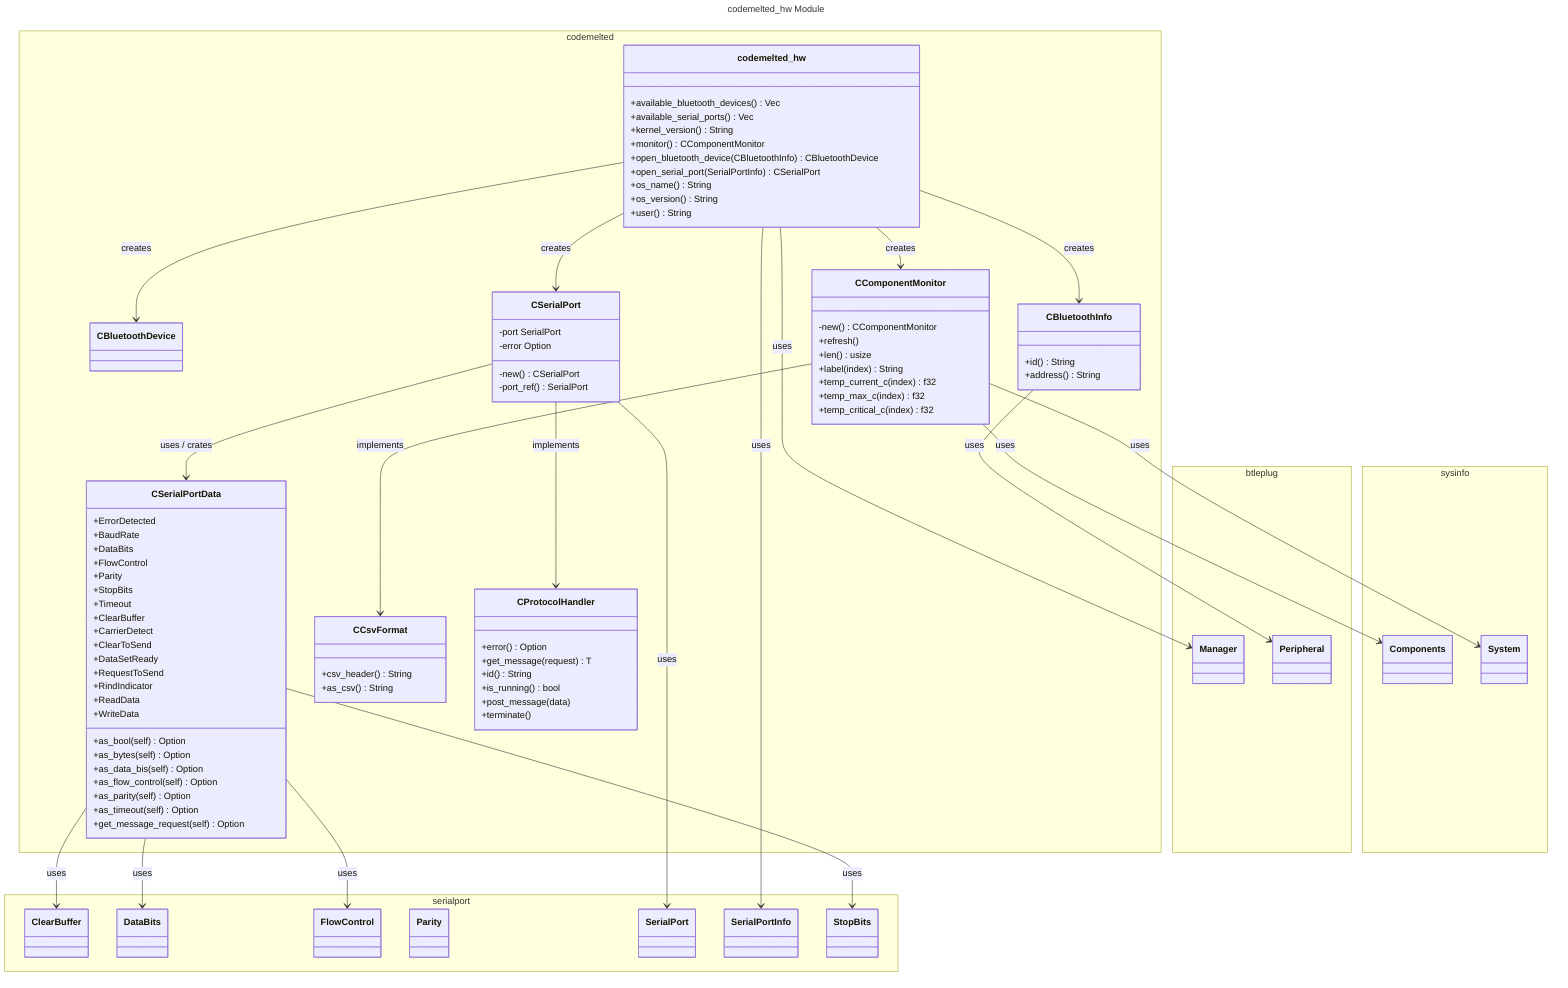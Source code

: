 ---
title: codemelted_hw Module
---
classDiagram
  direction TB
  namespace codemelted {
    class codemelted_hw {
      +available_bluetooth_devices() Vec
      +available_serial_ports() Vec
      +kernel_version() String
      +monitor() CComponentMonitor
      +open_bluetooth_device(CBluetoothInfo) CBluetoothDevice
      +open_serial_port(SerialPortInfo) CSerialPort
      +os_name() String
      +os_version() String
      +user() String
    }
    class CBluetoothDevice {

    }
    class CBluetoothInfo {
      +id() String
      +address() String
    }
    class CComponentMonitor {
      -new() CComponentMonitor
      +refresh()
      +len() usize
      +label(index) String
      +temp_current_c(index) f32
      +temp_max_c(index) f32
      +temp_critical_c(index) f32
    }
    class CSerialPortData {
      +ErrorDetected
      +BaudRate
      +DataBits
      +FlowControl
      +Parity
      +StopBits
      +Timeout
      +ClearBuffer
      +CarrierDetect
      +ClearToSend
      +DataSetReady
      +RequestToSend
      +RindIndicator
      +ReadData
      +WriteData
      +as_bool(self) Option
      +as_bytes(self) Option
      +as_data_bis(self) Option
      +as_flow_control(self) Option
      +as_parity(self) Option
      +as_timeout(self) Option
      +get_message_request(self) Option
    }
    class CSerialPort {
      -port SerialPort
      -error Option
      -new() CSerialPort
      -port_ref() SerialPort
    }
    class CCsvFormat {
      +csv_header() String
      +as_csv() String
    }
    class CProtocolHandler {
      +error() Option
      +get_message(request) T
      +id() String
      +is_running() bool
      +post_message(data)
      +terminate()
    }
  }
  namespace btleplug {
    class Manager
    class Peripheral
  }
  namespace serialport {
    class ClearBuffer
    class DataBits
    class FlowControl
    class Parity
    class SerialPort
    class SerialPortInfo
    class StopBits
  }
  namespace sysinfo {
    class Components
    class System
  }
  codemelted_hw --> CBluetoothInfo: creates
  codemelted_hw --> CBluetoothDevice: creates
  codemelted_hw --> CComponentMonitor: creates
  codemelted_hw --> CSerialPort: creates
  codemelted_hw --> Manager: uses
  CBluetoothInfo --> Peripheral: uses
  CSerialPort --> CSerialPortData: uses / crates
  CSerialPortData --> ClearBuffer: uses
  CSerialPortData --> DataBits: uses
  CSerialPortData --> FlowControl: uses
  CSerialPortData --> StopBits: uses
  CSerialPort --> CProtocolHandler: implements
  CSerialPort --> SerialPort: uses
  codemelted_hw --> SerialPortInfo: uses
  CComponentMonitor --> CCsvFormat: implements
  CComponentMonitor --> Components: uses
  CComponentMonitor --> System: uses
